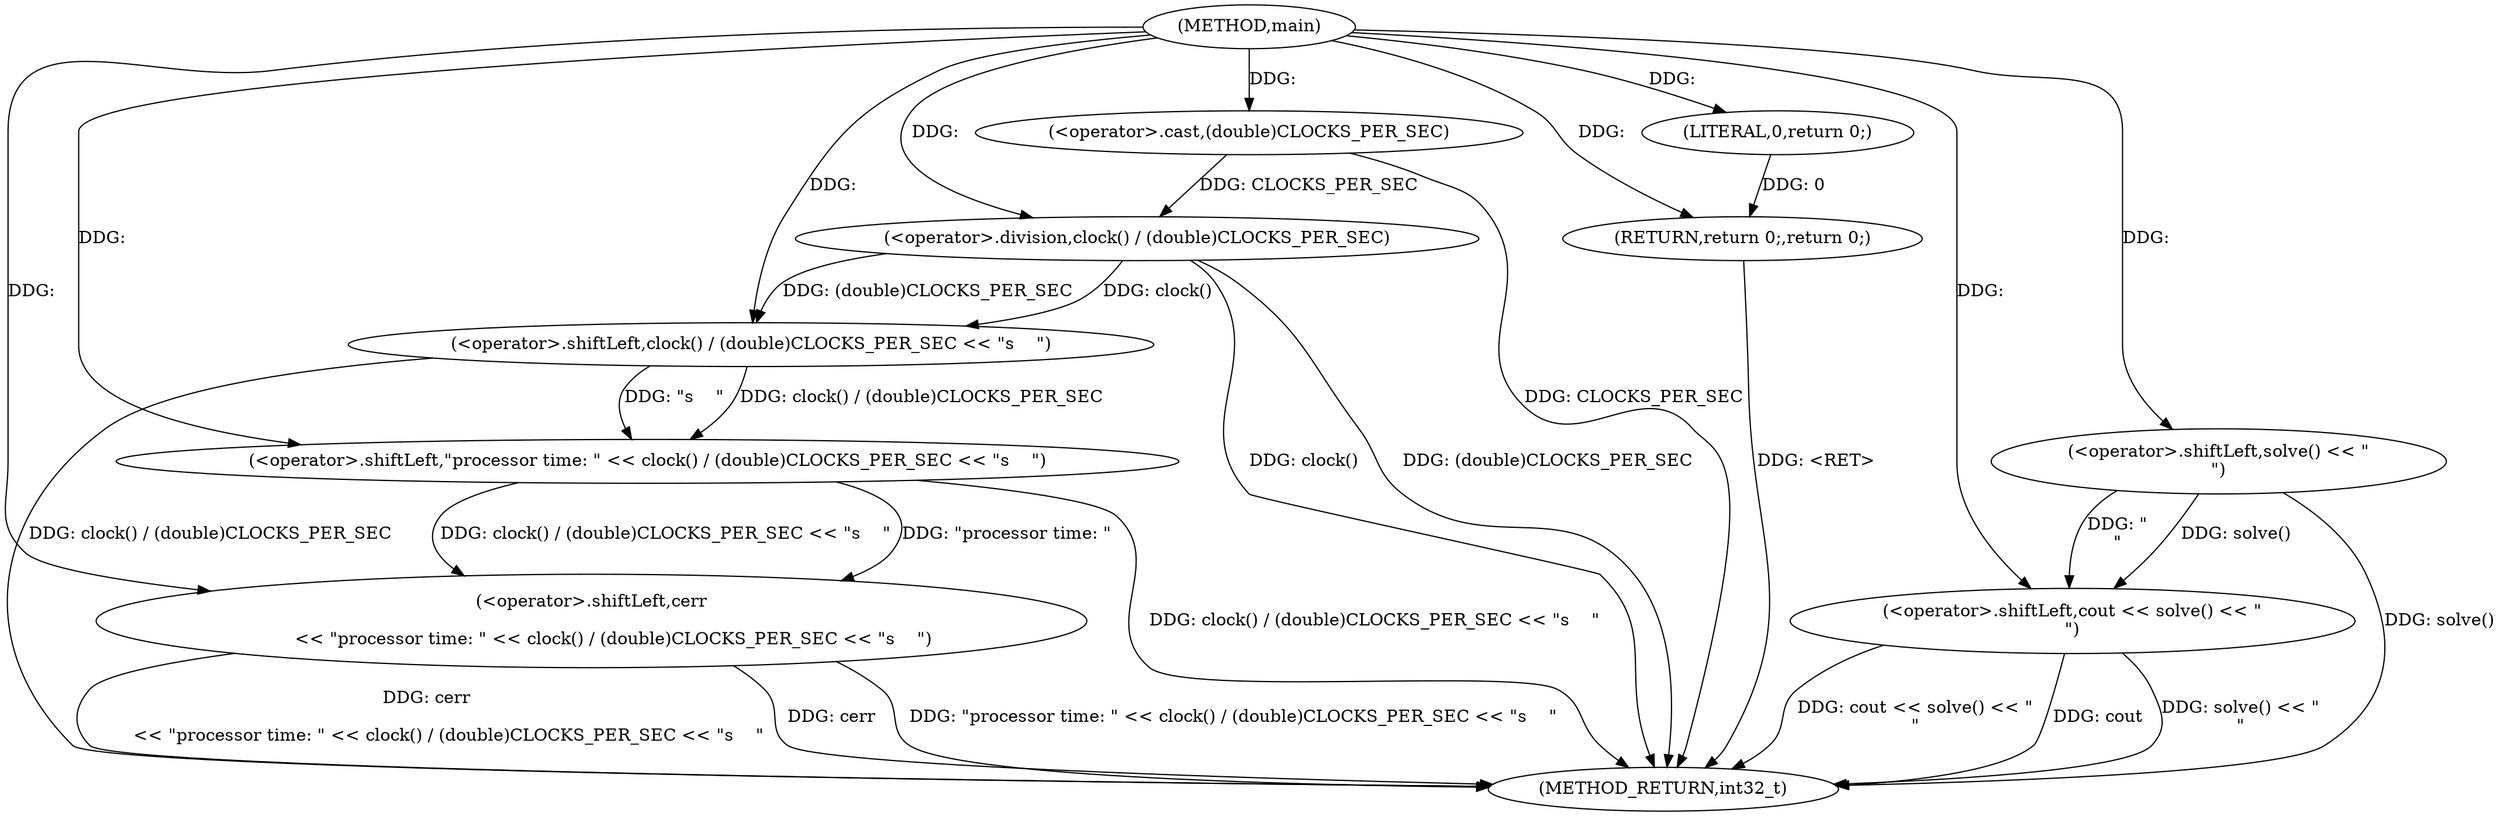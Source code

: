digraph "main" {  
"1000359" [label = "(METHOD,main)" ]
"1000380" [label = "(METHOD_RETURN,int32_t)" ]
"1000367" [label = "(<operator>.shiftLeft,cerr\n        << \"processor time: \" << clock() / (double)CLOCKS_PER_SEC << \"s    \")" ]
"1000378" [label = "(RETURN,return 0;,return 0;)" ]
"1000362" [label = "(<operator>.shiftLeft,cout << solve() << \"\n\")" ]
"1000379" [label = "(LITERAL,0,return 0;)" ]
"1000369" [label = "(<operator>.shiftLeft,\"processor time: \" << clock() / (double)CLOCKS_PER_SEC << \"s    \")" ]
"1000364" [label = "(<operator>.shiftLeft,solve() << \"\n\")" ]
"1000371" [label = "(<operator>.shiftLeft,clock() / (double)CLOCKS_PER_SEC << \"s    \")" ]
"1000372" [label = "(<operator>.division,clock() / (double)CLOCKS_PER_SEC)" ]
"1000374" [label = "(<operator>.cast,(double)CLOCKS_PER_SEC)" ]
  "1000364" -> "1000380"  [ label = "DDG: solve()"] 
  "1000362" -> "1000380"  [ label = "DDG: solve() << \"\n\""] 
  "1000362" -> "1000380"  [ label = "DDG: cout << solve() << \"\n\""] 
  "1000372" -> "1000380"  [ label = "DDG: clock()"] 
  "1000372" -> "1000380"  [ label = "DDG: (double)CLOCKS_PER_SEC"] 
  "1000371" -> "1000380"  [ label = "DDG: clock() / (double)CLOCKS_PER_SEC"] 
  "1000369" -> "1000380"  [ label = "DDG: clock() / (double)CLOCKS_PER_SEC << \"s    \""] 
  "1000367" -> "1000380"  [ label = "DDG: \"processor time: \" << clock() / (double)CLOCKS_PER_SEC << \"s    \""] 
  "1000367" -> "1000380"  [ label = "DDG: cerr\n        << \"processor time: \" << clock() / (double)CLOCKS_PER_SEC << \"s    \""] 
  "1000378" -> "1000380"  [ label = "DDG: <RET>"] 
  "1000362" -> "1000380"  [ label = "DDG: cout"] 
  "1000367" -> "1000380"  [ label = "DDG: cerr"] 
  "1000374" -> "1000380"  [ label = "DDG: CLOCKS_PER_SEC"] 
  "1000379" -> "1000378"  [ label = "DDG: 0"] 
  "1000359" -> "1000378"  [ label = "DDG: "] 
  "1000359" -> "1000367"  [ label = "DDG: "] 
  "1000369" -> "1000367"  [ label = "DDG: clock() / (double)CLOCKS_PER_SEC << \"s    \""] 
  "1000369" -> "1000367"  [ label = "DDG: \"processor time: \""] 
  "1000359" -> "1000379"  [ label = "DDG: "] 
  "1000359" -> "1000362"  [ label = "DDG: "] 
  "1000364" -> "1000362"  [ label = "DDG: solve()"] 
  "1000364" -> "1000362"  [ label = "DDG: \"\n\""] 
  "1000359" -> "1000369"  [ label = "DDG: "] 
  "1000371" -> "1000369"  [ label = "DDG: clock() / (double)CLOCKS_PER_SEC"] 
  "1000371" -> "1000369"  [ label = "DDG: \"s    \""] 
  "1000359" -> "1000364"  [ label = "DDG: "] 
  "1000372" -> "1000371"  [ label = "DDG: clock()"] 
  "1000372" -> "1000371"  [ label = "DDG: (double)CLOCKS_PER_SEC"] 
  "1000359" -> "1000371"  [ label = "DDG: "] 
  "1000359" -> "1000372"  [ label = "DDG: "] 
  "1000374" -> "1000372"  [ label = "DDG: CLOCKS_PER_SEC"] 
  "1000359" -> "1000374"  [ label = "DDG: "] 
}
